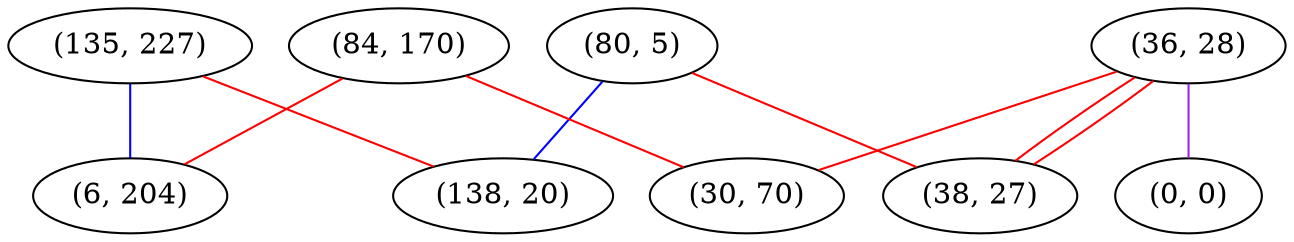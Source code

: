 graph "" {
"(135, 227)";
"(36, 28)";
"(80, 5)";
"(84, 170)";
"(0, 0)";
"(138, 20)";
"(38, 27)";
"(6, 204)";
"(30, 70)";
"(135, 227)" -- "(6, 204)"  [color=blue, key=0, weight=3];
"(135, 227)" -- "(138, 20)"  [color=red, key=0, weight=1];
"(36, 28)" -- "(38, 27)"  [color=red, key=0, weight=1];
"(36, 28)" -- "(38, 27)"  [color=red, key=1, weight=1];
"(36, 28)" -- "(0, 0)"  [color=purple, key=0, weight=4];
"(36, 28)" -- "(30, 70)"  [color=red, key=0, weight=1];
"(80, 5)" -- "(38, 27)"  [color=red, key=0, weight=1];
"(80, 5)" -- "(138, 20)"  [color=blue, key=0, weight=3];
"(84, 170)" -- "(6, 204)"  [color=red, key=0, weight=1];
"(84, 170)" -- "(30, 70)"  [color=red, key=0, weight=1];
}
